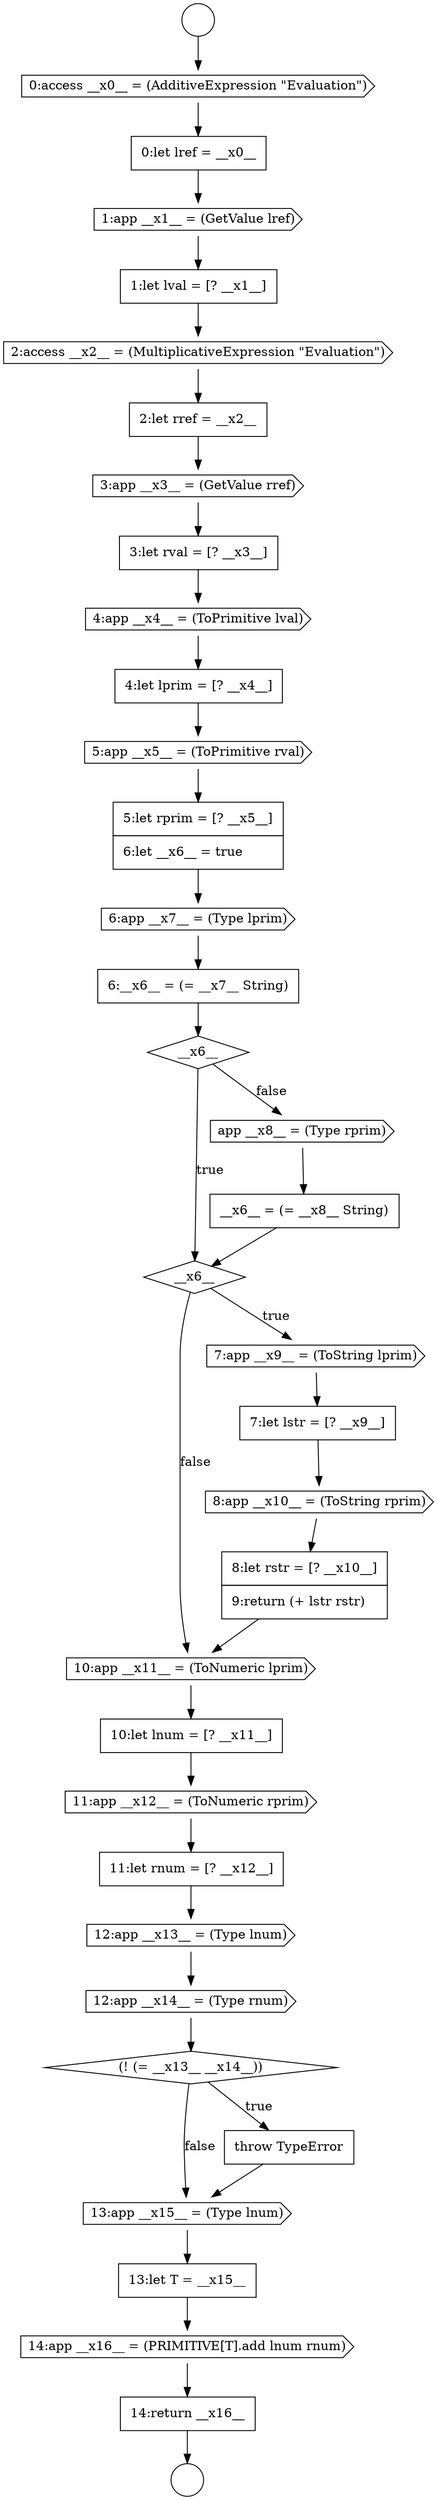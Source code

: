 digraph {
  node5288 [shape=diamond, label=<<font color="black">__x6__</font>> color="black" fillcolor="white" style=filled]
  node5296 [shape=none, margin=0, label=<<font color="black">
    <table border="0" cellborder="1" cellspacing="0" cellpadding="10">
      <tr><td align="left">11:let rnum = [? __x12__]</td></tr>
    </table>
  </font>> color="black" fillcolor="white" style=filled]
  node5270 [shape=circle label=" " color="black" fillcolor="white" style=filled]
  node5273 [shape=cds, label=<<font color="black">1:app __x1__ = (GetValue lref)</font>> color="black" fillcolor="white" style=filled]
  node5295 [shape=cds, label=<<font color="black">11:app __x12__ = (ToNumeric rprim)</font>> color="black" fillcolor="white" style=filled]
  node5278 [shape=none, margin=0, label=<<font color="black">
    <table border="0" cellborder="1" cellspacing="0" cellpadding="10">
      <tr><td align="left">3:let rval = [? __x3__]</td></tr>
    </table>
  </font>> color="black" fillcolor="white" style=filled]
  node5271 [shape=cds, label=<<font color="black">0:access __x0__ = (AdditiveExpression &quot;Evaluation&quot;)</font>> color="black" fillcolor="white" style=filled]
  node5282 [shape=none, margin=0, label=<<font color="black">
    <table border="0" cellborder="1" cellspacing="0" cellpadding="10">
      <tr><td align="left">5:let rprim = [? __x5__]</td></tr>
      <tr><td align="left">6:let __x6__ = true</td></tr>
    </table>
  </font>> color="black" fillcolor="white" style=filled]
  node5303 [shape=cds, label=<<font color="black">14:app __x16__ = (PRIMITIVE[T].add lnum rnum)</font>> color="black" fillcolor="white" style=filled]
  node5286 [shape=cds, label=<<font color="black">app __x8__ = (Type rprim)</font>> color="black" fillcolor="white" style=filled]
  node5299 [shape=diamond, label=<<font color="black">(! (= __x13__ __x14__))</font>> color="black" fillcolor="white" style=filled]
  node5294 [shape=none, margin=0, label=<<font color="black">
    <table border="0" cellborder="1" cellspacing="0" cellpadding="10">
      <tr><td align="left">10:let lnum = [? __x11__]</td></tr>
    </table>
  </font>> color="black" fillcolor="white" style=filled]
  node5272 [shape=none, margin=0, label=<<font color="black">
    <table border="0" cellborder="1" cellspacing="0" cellpadding="10">
      <tr><td align="left">0:let lref = __x0__</td></tr>
    </table>
  </font>> color="black" fillcolor="white" style=filled]
  node5293 [shape=cds, label=<<font color="black">10:app __x11__ = (ToNumeric lprim)</font>> color="black" fillcolor="white" style=filled]
  node5292 [shape=none, margin=0, label=<<font color="black">
    <table border="0" cellborder="1" cellspacing="0" cellpadding="10">
      <tr><td align="left">8:let rstr = [? __x10__]</td></tr>
      <tr><td align="left">9:return (+ lstr rstr)</td></tr>
    </table>
  </font>> color="black" fillcolor="white" style=filled]
  node5297 [shape=cds, label=<<font color="black">12:app __x13__ = (Type lnum)</font>> color="black" fillcolor="white" style=filled]
  node5301 [shape=cds, label=<<font color="black">13:app __x15__ = (Type lnum)</font>> color="black" fillcolor="white" style=filled]
  node5269 [shape=circle label=" " color="black" fillcolor="white" style=filled]
  node5284 [shape=none, margin=0, label=<<font color="black">
    <table border="0" cellborder="1" cellspacing="0" cellpadding="10">
      <tr><td align="left">6:__x6__ = (= __x7__ String)</td></tr>
    </table>
  </font>> color="black" fillcolor="white" style=filled]
  node5274 [shape=none, margin=0, label=<<font color="black">
    <table border="0" cellborder="1" cellspacing="0" cellpadding="10">
      <tr><td align="left">1:let lval = [? __x1__]</td></tr>
    </table>
  </font>> color="black" fillcolor="white" style=filled]
  node5289 [shape=cds, label=<<font color="black">7:app __x9__ = (ToString lprim)</font>> color="black" fillcolor="white" style=filled]
  node5279 [shape=cds, label=<<font color="black">4:app __x4__ = (ToPrimitive lval)</font>> color="black" fillcolor="white" style=filled]
  node5298 [shape=cds, label=<<font color="black">12:app __x14__ = (Type rnum)</font>> color="black" fillcolor="white" style=filled]
  node5291 [shape=cds, label=<<font color="black">8:app __x10__ = (ToString rprim)</font>> color="black" fillcolor="white" style=filled]
  node5281 [shape=cds, label=<<font color="black">5:app __x5__ = (ToPrimitive rval)</font>> color="black" fillcolor="white" style=filled]
  node5302 [shape=none, margin=0, label=<<font color="black">
    <table border="0" cellborder="1" cellspacing="0" cellpadding="10">
      <tr><td align="left">13:let T = __x15__</td></tr>
    </table>
  </font>> color="black" fillcolor="white" style=filled]
  node5285 [shape=diamond, label=<<font color="black">__x6__</font>> color="black" fillcolor="white" style=filled]
  node5276 [shape=none, margin=0, label=<<font color="black">
    <table border="0" cellborder="1" cellspacing="0" cellpadding="10">
      <tr><td align="left">2:let rref = __x2__</td></tr>
    </table>
  </font>> color="black" fillcolor="white" style=filled]
  node5277 [shape=cds, label=<<font color="black">3:app __x3__ = (GetValue rref)</font>> color="black" fillcolor="white" style=filled]
  node5304 [shape=none, margin=0, label=<<font color="black">
    <table border="0" cellborder="1" cellspacing="0" cellpadding="10">
      <tr><td align="left">14:return __x16__</td></tr>
    </table>
  </font>> color="black" fillcolor="white" style=filled]
  node5287 [shape=none, margin=0, label=<<font color="black">
    <table border="0" cellborder="1" cellspacing="0" cellpadding="10">
      <tr><td align="left">__x6__ = (= __x8__ String)</td></tr>
    </table>
  </font>> color="black" fillcolor="white" style=filled]
  node5300 [shape=none, margin=0, label=<<font color="black">
    <table border="0" cellborder="1" cellspacing="0" cellpadding="10">
      <tr><td align="left">throw TypeError</td></tr>
    </table>
  </font>> color="black" fillcolor="white" style=filled]
  node5290 [shape=none, margin=0, label=<<font color="black">
    <table border="0" cellborder="1" cellspacing="0" cellpadding="10">
      <tr><td align="left">7:let lstr = [? __x9__]</td></tr>
    </table>
  </font>> color="black" fillcolor="white" style=filled]
  node5283 [shape=cds, label=<<font color="black">6:app __x7__ = (Type lprim)</font>> color="black" fillcolor="white" style=filled]
  node5275 [shape=cds, label=<<font color="black">2:access __x2__ = (MultiplicativeExpression &quot;Evaluation&quot;)</font>> color="black" fillcolor="white" style=filled]
  node5280 [shape=none, margin=0, label=<<font color="black">
    <table border="0" cellborder="1" cellspacing="0" cellpadding="10">
      <tr><td align="left">4:let lprim = [? __x4__]</td></tr>
    </table>
  </font>> color="black" fillcolor="white" style=filled]
  node5303 -> node5304 [ color="black"]
  node5297 -> node5298 [ color="black"]
  node5293 -> node5294 [ color="black"]
  node5291 -> node5292 [ color="black"]
  node5269 -> node5271 [ color="black"]
  node5276 -> node5277 [ color="black"]
  node5294 -> node5295 [ color="black"]
  node5277 -> node5278 [ color="black"]
  node5271 -> node5272 [ color="black"]
  node5275 -> node5276 [ color="black"]
  node5286 -> node5287 [ color="black"]
  node5274 -> node5275 [ color="black"]
  node5272 -> node5273 [ color="black"]
  node5290 -> node5291 [ color="black"]
  node5283 -> node5284 [ color="black"]
  node5295 -> node5296 [ color="black"]
  node5304 -> node5270 [ color="black"]
  node5279 -> node5280 [ color="black"]
  node5273 -> node5274 [ color="black"]
  node5287 -> node5288 [ color="black"]
  node5281 -> node5282 [ color="black"]
  node5278 -> node5279 [ color="black"]
  node5280 -> node5281 [ color="black"]
  node5288 -> node5289 [label=<<font color="black">true</font>> color="black"]
  node5288 -> node5293 [label=<<font color="black">false</font>> color="black"]
  node5285 -> node5288 [label=<<font color="black">true</font>> color="black"]
  node5285 -> node5286 [label=<<font color="black">false</font>> color="black"]
  node5301 -> node5302 [ color="black"]
  node5302 -> node5303 [ color="black"]
  node5299 -> node5300 [label=<<font color="black">true</font>> color="black"]
  node5299 -> node5301 [label=<<font color="black">false</font>> color="black"]
  node5300 -> node5301 [ color="black"]
  node5298 -> node5299 [ color="black"]
  node5296 -> node5297 [ color="black"]
  node5284 -> node5285 [ color="black"]
  node5292 -> node5293 [ color="black"]
  node5282 -> node5283 [ color="black"]
  node5289 -> node5290 [ color="black"]
}
